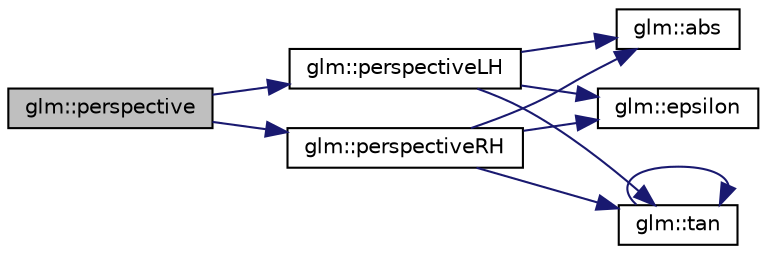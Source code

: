 digraph "glm::perspective"
{
 // LATEX_PDF_SIZE
  edge [fontname="Helvetica",fontsize="10",labelfontname="Helvetica",labelfontsize="10"];
  node [fontname="Helvetica",fontsize="10",shape=record];
  rankdir="LR";
  Node1 [label="glm::perspective",height=0.2,width=0.4,color="black", fillcolor="grey75", style="filled", fontcolor="black",tooltip=" "];
  Node1 -> Node2 [color="midnightblue",fontsize="10",style="solid",fontname="Helvetica"];
  Node2 [label="glm::perspectiveLH",height=0.2,width=0.4,color="black", fillcolor="white", style="filled",URL="$group__gtc__matrix__transform.html#ga34048da27c559f1ac8e9550d169dd6f3",tooltip=" "];
  Node2 -> Node3 [color="midnightblue",fontsize="10",style="solid",fontname="Helvetica"];
  Node3 [label="glm::abs",height=0.2,width=0.4,color="black", fillcolor="white", style="filled",URL="$group__core__func__common.html#ga693d77696ff36572a0da79efec965acd",tooltip=" "];
  Node2 -> Node4 [color="midnightblue",fontsize="10",style="solid",fontname="Helvetica"];
  Node4 [label="glm::epsilon",height=0.2,width=0.4,color="black", fillcolor="white", style="filled",URL="$group__gtc__constants.html#ga2a1e57fc5592b69cfae84174cbfc9429",tooltip=" "];
  Node2 -> Node5 [color="midnightblue",fontsize="10",style="solid",fontname="Helvetica"];
  Node5 [label="glm::tan",height=0.2,width=0.4,color="black", fillcolor="white", style="filled",URL="$group__core__func__trigonometric.html#gab3ae890c38b7d3aa4d5e00998fd296b2",tooltip=" "];
  Node5 -> Node5 [color="midnightblue",fontsize="10",style="solid",fontname="Helvetica"];
  Node1 -> Node6 [color="midnightblue",fontsize="10",style="solid",fontname="Helvetica"];
  Node6 [label="glm::perspectiveRH",height=0.2,width=0.4,color="black", fillcolor="white", style="filled",URL="$group__gtc__matrix__transform.html#ga5a4fa9f8ffabb2294e48a18bf8fa2f5f",tooltip=" "];
  Node6 -> Node3 [color="midnightblue",fontsize="10",style="solid",fontname="Helvetica"];
  Node6 -> Node4 [color="midnightblue",fontsize="10",style="solid",fontname="Helvetica"];
  Node6 -> Node5 [color="midnightblue",fontsize="10",style="solid",fontname="Helvetica"];
}
